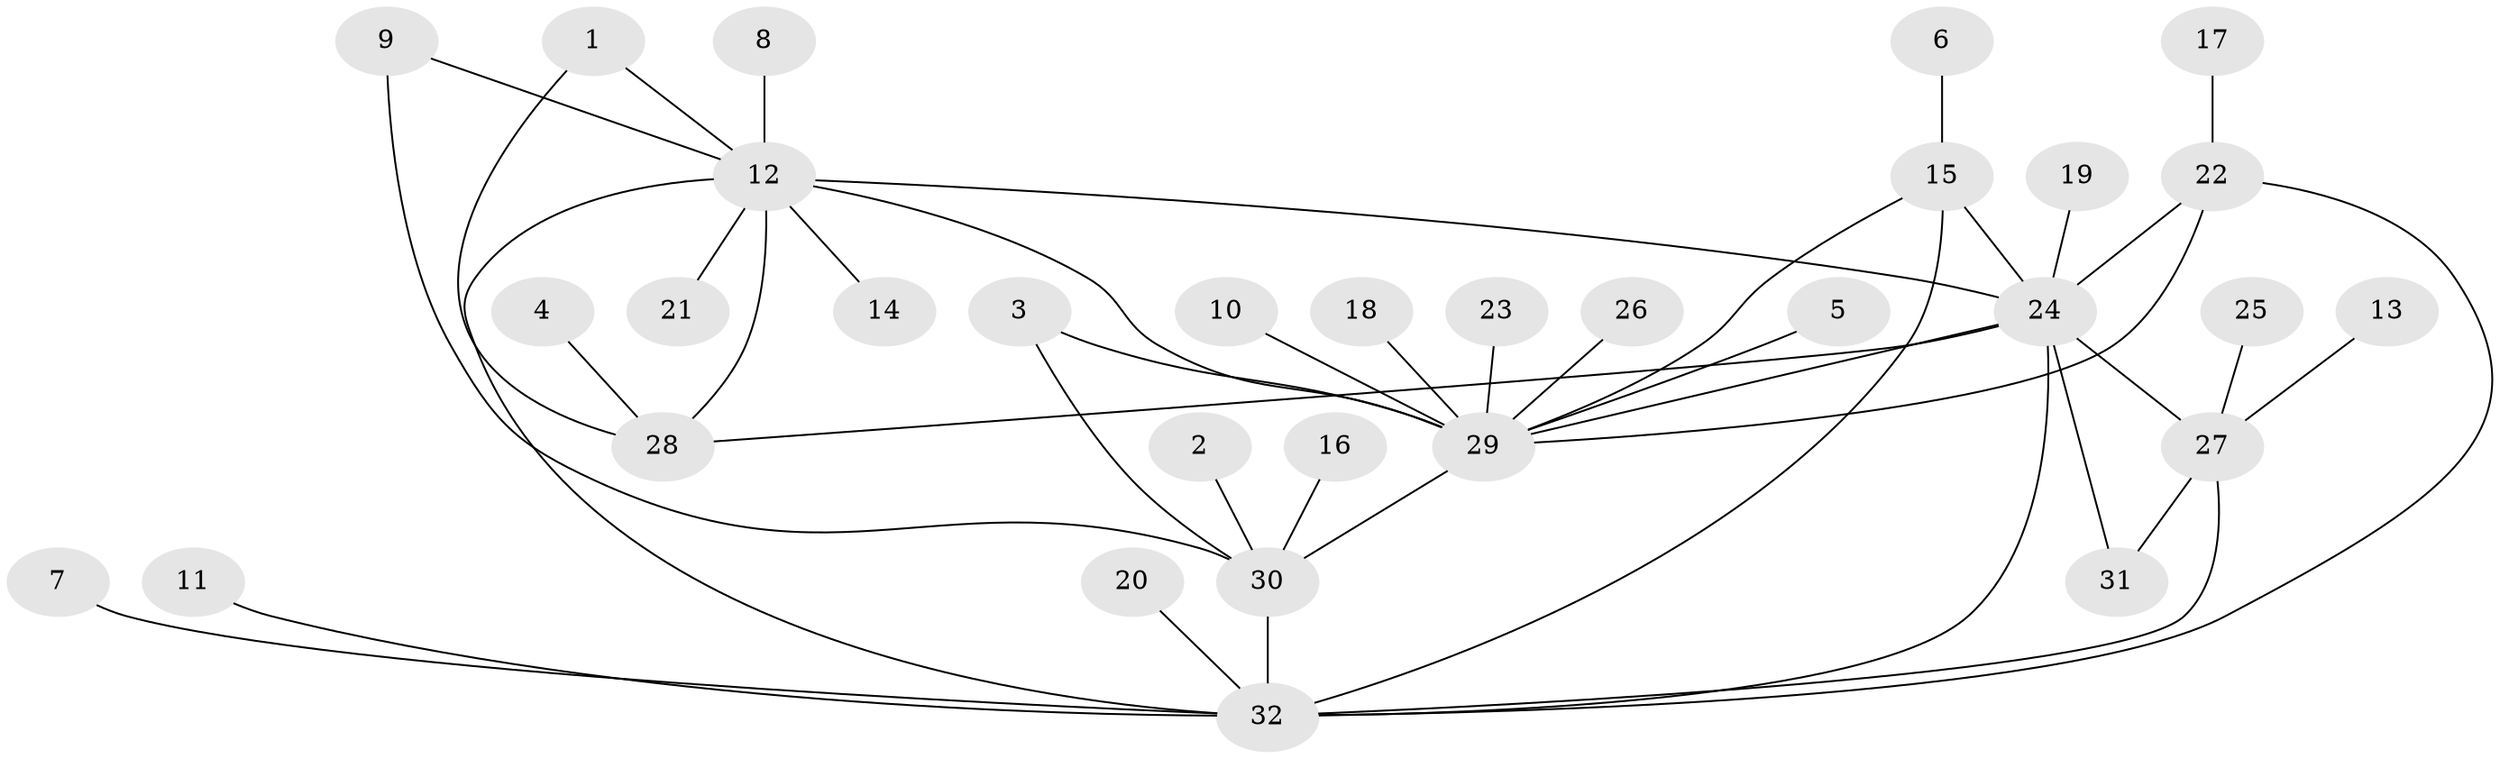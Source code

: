 // original degree distribution, {4: 0.016129032258064516, 6: 0.06451612903225806, 7: 0.03225806451612903, 9: 0.016129032258064516, 5: 0.03225806451612903, 3: 0.08064516129032258, 8: 0.016129032258064516, 10: 0.016129032258064516, 11: 0.016129032258064516, 2: 0.14516129032258066, 1: 0.5645161290322581}
// Generated by graph-tools (version 1.1) at 2025/50/03/09/25 03:50:39]
// undirected, 32 vertices, 44 edges
graph export_dot {
graph [start="1"]
  node [color=gray90,style=filled];
  1;
  2;
  3;
  4;
  5;
  6;
  7;
  8;
  9;
  10;
  11;
  12;
  13;
  14;
  15;
  16;
  17;
  18;
  19;
  20;
  21;
  22;
  23;
  24;
  25;
  26;
  27;
  28;
  29;
  30;
  31;
  32;
  1 -- 12 [weight=1.0];
  1 -- 28 [weight=1.0];
  2 -- 30 [weight=1.0];
  3 -- 29 [weight=1.0];
  3 -- 30 [weight=1.0];
  4 -- 28 [weight=1.0];
  5 -- 29 [weight=1.0];
  6 -- 15 [weight=1.0];
  7 -- 32 [weight=1.0];
  8 -- 12 [weight=1.0];
  9 -- 12 [weight=1.0];
  9 -- 30 [weight=1.0];
  10 -- 29 [weight=2.0];
  11 -- 32 [weight=1.0];
  12 -- 14 [weight=1.0];
  12 -- 21 [weight=1.0];
  12 -- 24 [weight=1.0];
  12 -- 28 [weight=1.0];
  12 -- 29 [weight=1.0];
  12 -- 32 [weight=1.0];
  13 -- 27 [weight=1.0];
  15 -- 24 [weight=3.0];
  15 -- 29 [weight=1.0];
  15 -- 32 [weight=1.0];
  16 -- 30 [weight=1.0];
  17 -- 22 [weight=1.0];
  18 -- 29 [weight=1.0];
  19 -- 24 [weight=1.0];
  20 -- 32 [weight=1.0];
  22 -- 24 [weight=1.0];
  22 -- 29 [weight=1.0];
  22 -- 32 [weight=1.0];
  23 -- 29 [weight=1.0];
  24 -- 27 [weight=2.0];
  24 -- 28 [weight=1.0];
  24 -- 29 [weight=1.0];
  24 -- 31 [weight=1.0];
  24 -- 32 [weight=1.0];
  25 -- 27 [weight=1.0];
  26 -- 29 [weight=1.0];
  27 -- 31 [weight=1.0];
  27 -- 32 [weight=1.0];
  29 -- 30 [weight=1.0];
  30 -- 32 [weight=2.0];
}
